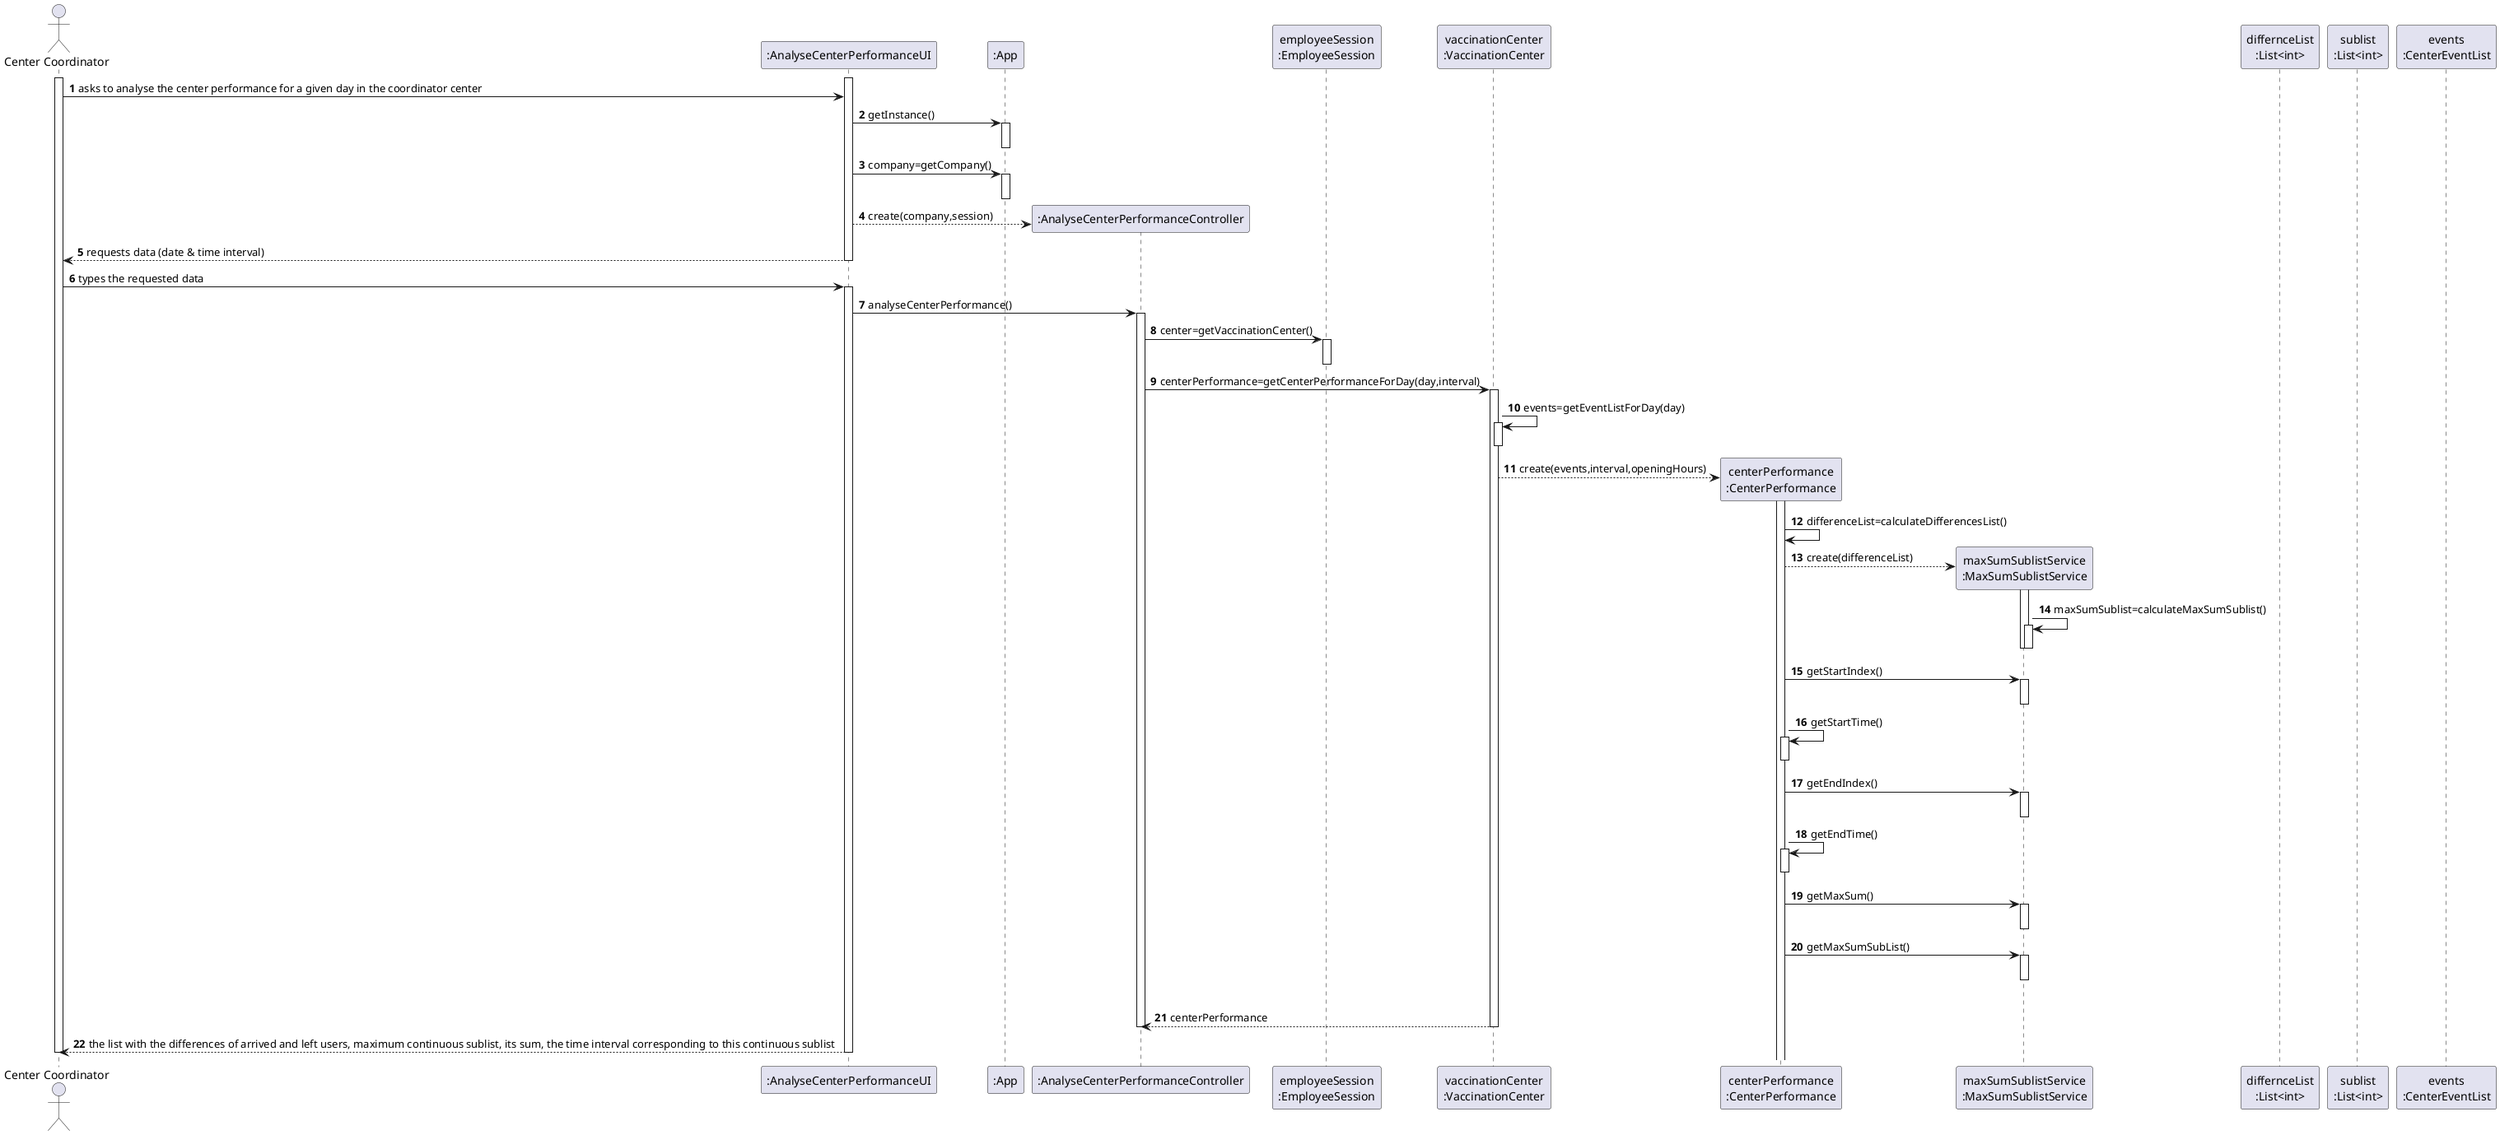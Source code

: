 @startuml
autonumber

actor "Center Coordinator" AS COORD
participant ":AnalyseCenterPerformanceUI" as UI
participant ":App" as APP

activate COORD
activate UI
COORD -> UI : asks to analyse the center performance for a given day in the coordinator center
UI -> APP : getInstance()
activate APP
deactivate APP
UI -> APP : company=getCompany()
activate APP
deactivate APP
create ":AnalyseCenterPerformanceController" as CTRL

UI --> CTRL : create(company,session)
UI --> COORD : requests data (date & time interval)
deactivate UI
COORD -> UI : types the requested data


participant "employeeSession\n:EmployeeSession" as SESSION
participant "vaccinationCenter\n:VaccinationCenter" as VACC

activate UI
UI -> CTRL : analyseCenterPerformance()

activate CTRL
CTRL -> SESSION : center=getVaccinationCenter()
activate SESSION
deactivate SESSION
CTRL -> VACC : centerPerformance=getCenterPerformanceForDay(day,interval)
activate VACC
VACC -> VACC : events=getEventListForDay(day)
activate VACC
deactivate VACC
create "centerPerformance\n:CenterPerformance" as PERF
VACC --> PERF : create(events,interval,openingHours)
activate PERF
PERF -> PERF : differenceList=calculateDifferencesList()

create "maxSumSublistService\n:MaxSumSublistService" as MAXSS
PERF --> MAXSS : create(differenceList)
activate MAXSS
MAXSS -> MAXSS : maxSumSublist=calculateMaxSumSublist()
activate MAXSS
deactivate MAXSS
deactivate MAXSS
PERF -> MAXSS : getStartIndex()
activate MAXSS
deactivate MAXSS
PERF -> PERF : getStartTime()
activate PERF
deactivate PERF
PERF -> MAXSS : getEndIndex()
activate MAXSS
deactivate MAXSS
PERF -> PERF : getEndTime()
activate PERF
deactivate PERF
PERF -> MAXSS : getMaxSum()
activate MAXSS
deactivate MAXSS
PERF -> MAXSS : getMaxSumSubList()
activate MAXSS
deactivate MAXSS
|||
VACC --> CTRL : centerPerformance

deactivate VACC
deactivate CTRL

UI --> COORD : the list with the differences of arrived and left users, maximum continuous sublist, its sum, the time interval corresponding to this continuous sublist 
deactivate UI
deactivate COORD

participant "differnceList\n:List<int>" as DIFFL
participant "sublist\n:List<int>" as SUBL
participant "events\n:CenterEventList" as EVENTL

@enduml
